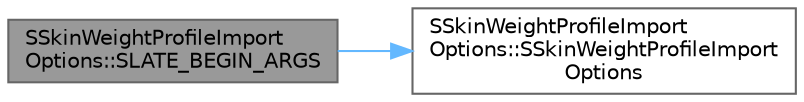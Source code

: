 digraph "SSkinWeightProfileImportOptions::SLATE_BEGIN_ARGS"
{
 // INTERACTIVE_SVG=YES
 // LATEX_PDF_SIZE
  bgcolor="transparent";
  edge [fontname=Helvetica,fontsize=10,labelfontname=Helvetica,labelfontsize=10];
  node [fontname=Helvetica,fontsize=10,shape=box,height=0.2,width=0.4];
  rankdir="LR";
  Node1 [id="Node000001",label="SSkinWeightProfileImport\lOptions::SLATE_BEGIN_ARGS",height=0.2,width=0.4,color="gray40", fillcolor="grey60", style="filled", fontcolor="black",tooltip=" "];
  Node1 -> Node2 [id="edge1_Node000001_Node000002",color="steelblue1",style="solid",tooltip=" "];
  Node2 [id="Node000002",label="SSkinWeightProfileImport\lOptions::SSkinWeightProfileImport\lOptions",height=0.2,width=0.4,color="grey40", fillcolor="white", style="filled",URL="$da/dd8/classSSkinWeightProfileImportOptions.html#a2bfcef78bd6aed7d30ffb390fc2c9706",tooltip=" "];
}
